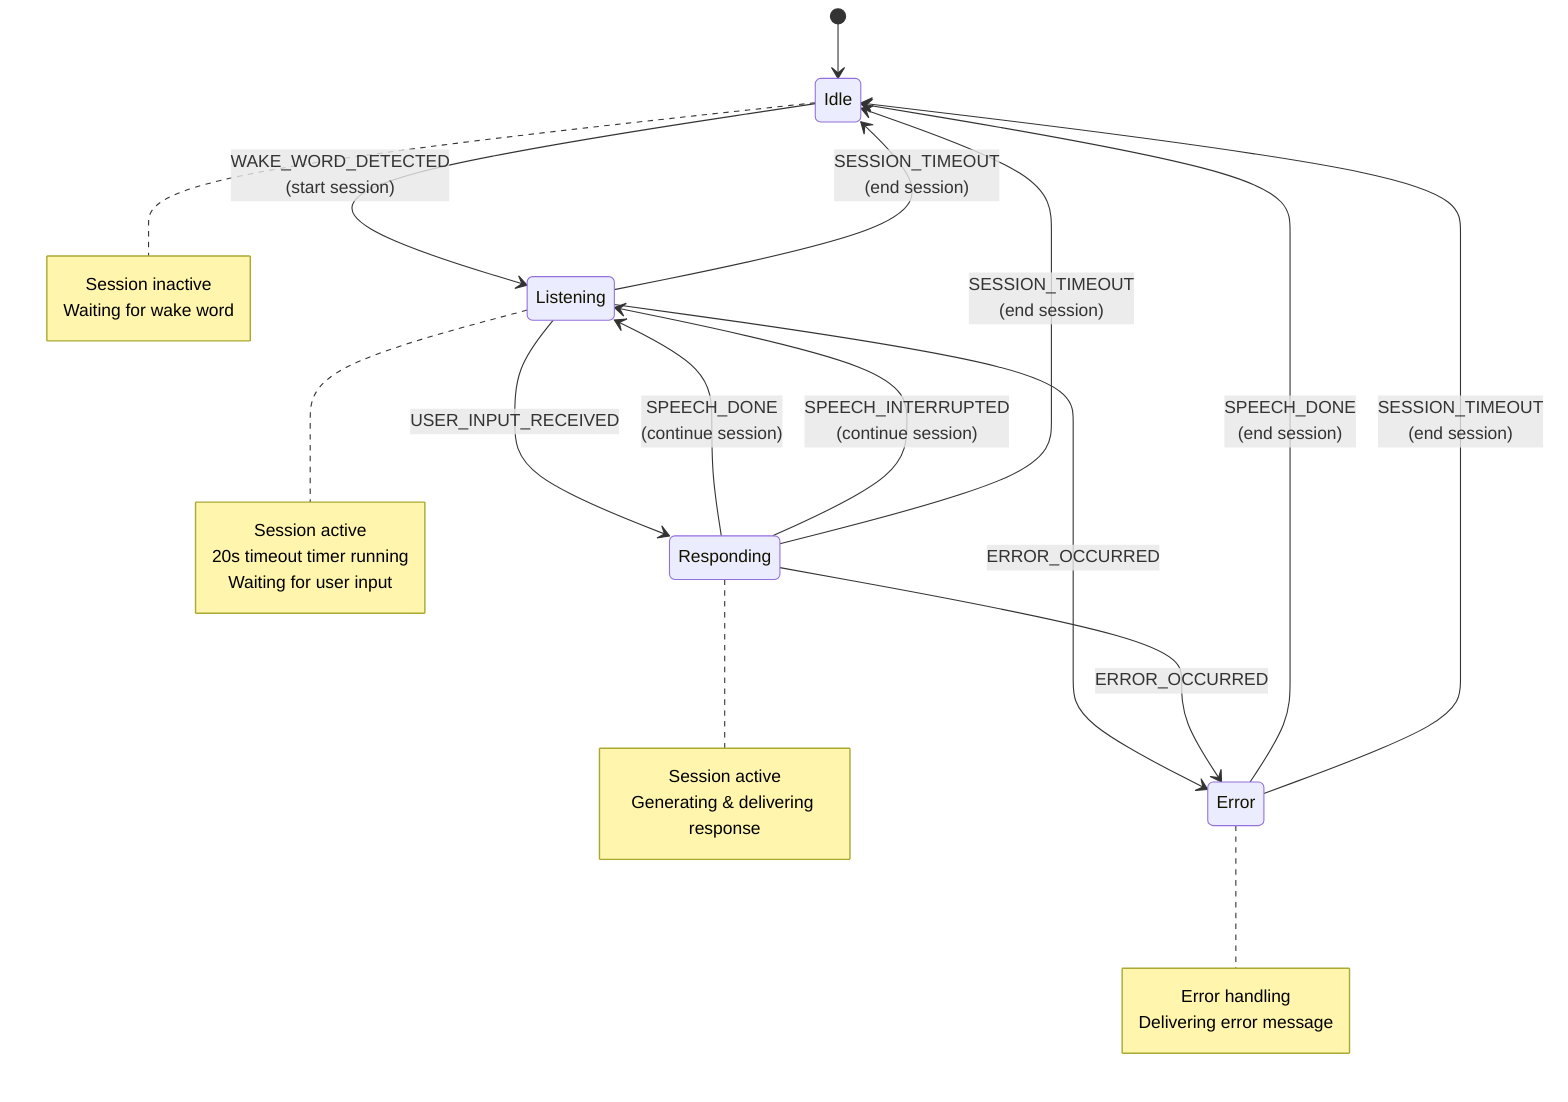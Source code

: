 stateDiagram
  direction TB
  [*] --> Idle
  Idle --> Listening: WAKE_WORD_DETECTED<br>(start session)
  Listening --> Responding: USER_INPUT_RECEIVED
  Listening --> Idle: SESSION_TIMEOUT<br>(end session)
  Listening --> Error: ERROR_OCCURRED
  Responding --> Listening: SPEECH_DONE<br>(continue session)
  Responding --> Listening: SPEECH_INTERRUPTED<br>(continue session)
  Responding --> Idle: SESSION_TIMEOUT<br>(end session)
  Responding --> Error: ERROR_OCCURRED
  Error --> Idle: SPEECH_DONE<br>(end session)
  Error --> Idle: SESSION_TIMEOUT<br>(end session)
  note right of Idle
    Session inactive
    Waiting for wake word
  end note
  note right of Listening
    Session active
    20s timeout timer running
    Waiting for user input
  end note
  note right of Responding
    Session active
    Generating & delivering response
  end note
  note right of Error
    Error handling
    Delivering error message
  end note